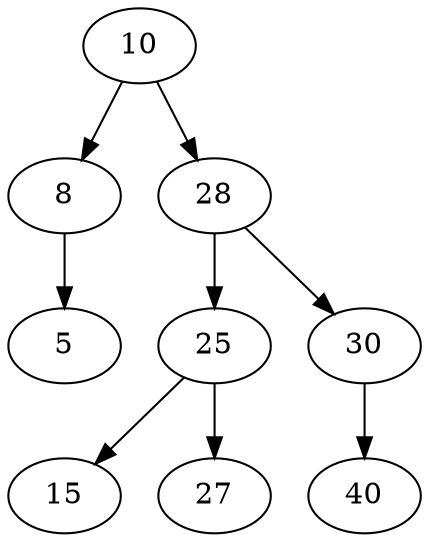 digraph arbol {
n10[label= "10"];
n8[label= "8"];
n5[label= "5"];
n28[label= "28"];
n25[label= "25"];
n15[label= "15"];
n27[label= "27"];
n30[label= "30"];
n40[label= "40"];

n10 -> n8
n10 -> n28
n8 -> n5
n28 -> n25
n28 -> n30
n25 -> n15
n25 -> n27
n30 -> n40
}
